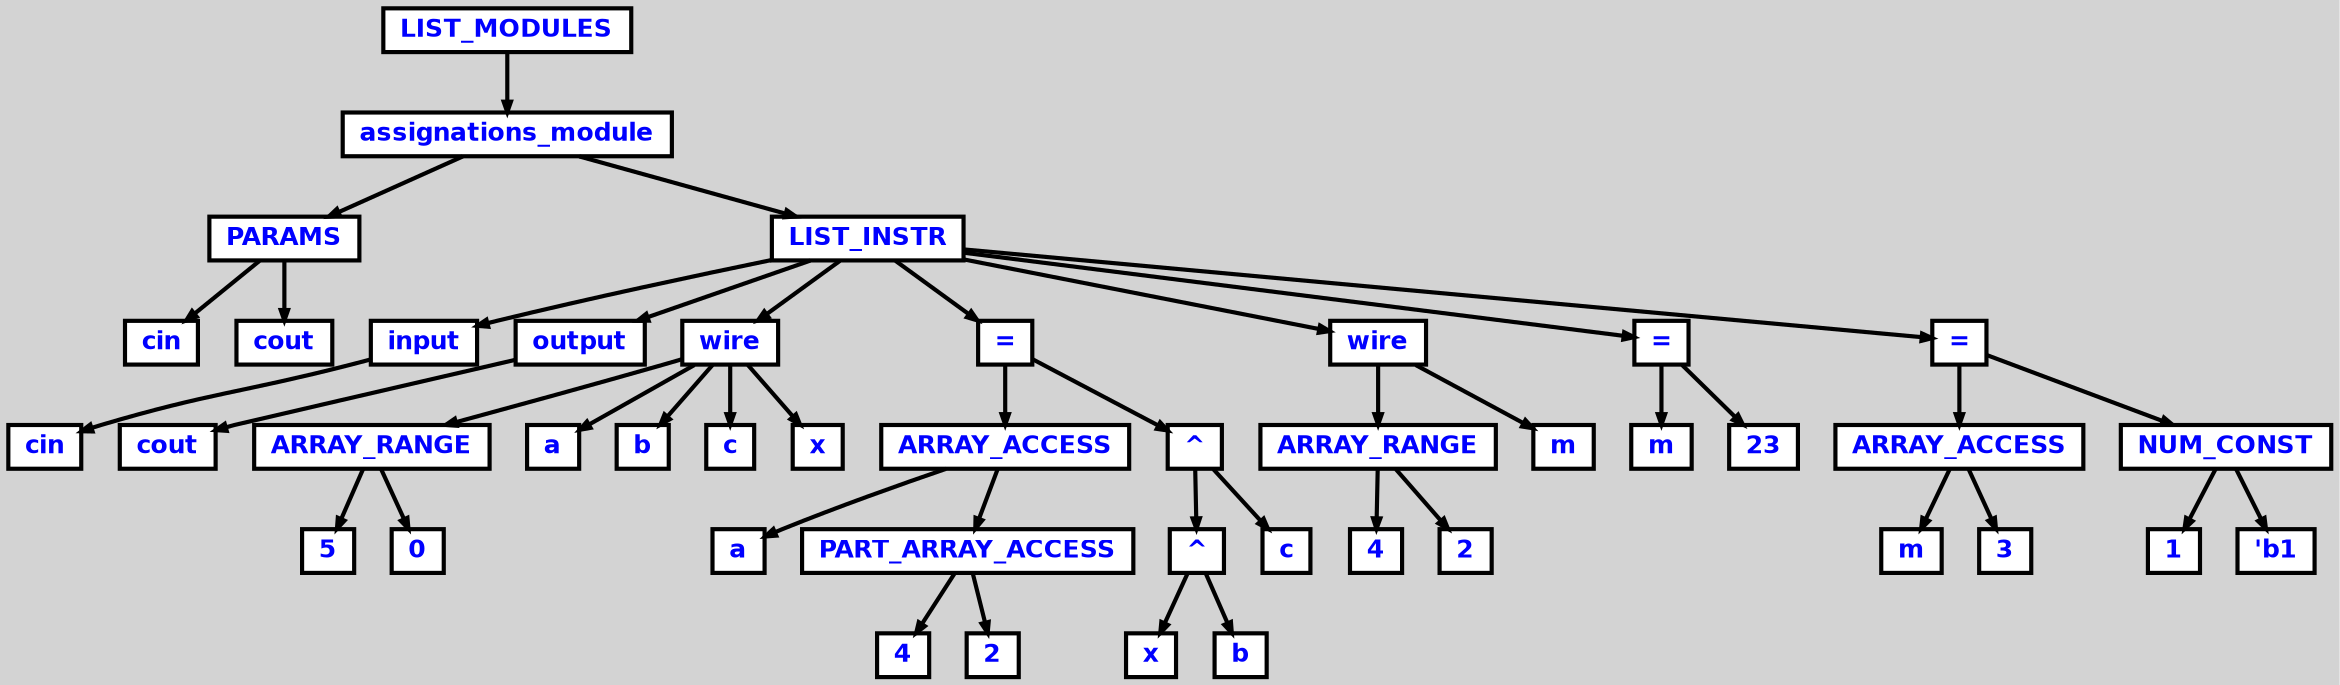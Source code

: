 digraph {

	ordering=out;
	ranksep=.4;
	bgcolor="lightgrey"; node [shape=box, fixedsize=false, fontsize=12, fontname="Helvetica-bold", fontcolor="blue"
		width=.25, height=.25, color="black", fillcolor="white", style="filled, solid, bold"];
	edge [arrowsize=.5, color="black", style="bold"]

  n0 [label="LIST_MODULES"];
  n1 [label="assignations_module"];
  n1 [label="assignations_module"];
  n2 [label="PARAMS"];
  n2 [label="PARAMS"];
  n3 [label="cin"];
  n4 [label="cout"];
  n5 [label="LIST_INSTR"];
  n5 [label="LIST_INSTR"];
  n6 [label="input"];
  n6 [label="input"];
  n7 [label="cin"];
  n8 [label="output"];
  n8 [label="output"];
  n9 [label="cout"];
  n10 [label="wire"];
  n10 [label="wire"];
  n11 [label="ARRAY_RANGE"];
  n11 [label="ARRAY_RANGE"];
  n12 [label="5"];
  n13 [label="0"];
  n14 [label="a"];
  n15 [label="b"];
  n16 [label="c"];
  n17 [label="x"];
  n18 [label="="];
  n18 [label="="];
  n19 [label="ARRAY_ACCESS"];
  n19 [label="ARRAY_ACCESS"];
  n20 [label="a"];
  n21 [label="PART_ARRAY_ACCESS"];
  n21 [label="PART_ARRAY_ACCESS"];
  n22 [label="4"];
  n23 [label="2"];
  n24 [label="^"];
  n24 [label="^"];
  n25 [label="^"];
  n25 [label="^"];
  n26 [label="x"];
  n27 [label="b"];
  n28 [label="c"];
  n29 [label="wire"];
  n29 [label="wire"];
  n30 [label="ARRAY_RANGE"];
  n30 [label="ARRAY_RANGE"];
  n31 [label="4"];
  n32 [label="2"];
  n33 [label="m"];
  n34 [label="="];
  n34 [label="="];
  n35 [label="m"];
  n36 [label="23"];
  n37 [label="="];
  n37 [label="="];
  n38 [label="ARRAY_ACCESS"];
  n38 [label="ARRAY_ACCESS"];
  n39 [label="m"];
  n40 [label="3"];
  n41 [label="NUM_CONST"];
  n41 [label="NUM_CONST"];
  n42 [label="1"];
  n43 [label="'b1"];

  n0 -> n1 // "LIST_MODULES" -> "assignations_module"
  n1 -> n2 // "assignations_module" -> "PARAMS"
  n2 -> n3 // "PARAMS" -> "cin"
  n2 -> n4 // "PARAMS" -> "cout"
  n1 -> n5 // "assignations_module" -> "LIST_INSTR"
  n5 -> n6 // "LIST_INSTR" -> "input"
  n6 -> n7 // "input" -> "cin"
  n5 -> n8 // "LIST_INSTR" -> "output"
  n8 -> n9 // "output" -> "cout"
  n5 -> n10 // "LIST_INSTR" -> "wire"
  n10 -> n11 // "wire" -> "ARRAY_RANGE"
  n11 -> n12 // "ARRAY_RANGE" -> "5"
  n11 -> n13 // "ARRAY_RANGE" -> "0"
  n10 -> n14 // "wire" -> "a"
  n10 -> n15 // "wire" -> "b"
  n10 -> n16 // "wire" -> "c"
  n10 -> n17 // "wire" -> "x"
  n5 -> n18 // "LIST_INSTR" -> "="
  n18 -> n19 // "=" -> "ARRAY_ACCESS"
  n19 -> n20 // "ARRAY_ACCESS" -> "a"
  n19 -> n21 // "ARRAY_ACCESS" -> "PART_ARRAY_ACCESS"
  n21 -> n22 // "PART_ARRAY_ACCESS" -> "4"
  n21 -> n23 // "PART_ARRAY_ACCESS" -> "2"
  n18 -> n24 // "=" -> "^"
  n24 -> n25 // "^" -> "^"
  n25 -> n26 // "^" -> "x"
  n25 -> n27 // "^" -> "b"
  n24 -> n28 // "^" -> "c"
  n5 -> n29 // "LIST_INSTR" -> "wire"
  n29 -> n30 // "wire" -> "ARRAY_RANGE"
  n30 -> n31 // "ARRAY_RANGE" -> "4"
  n30 -> n32 // "ARRAY_RANGE" -> "2"
  n29 -> n33 // "wire" -> "m"
  n5 -> n34 // "LIST_INSTR" -> "="
  n34 -> n35 // "=" -> "m"
  n34 -> n36 // "=" -> "23"
  n5 -> n37 // "LIST_INSTR" -> "="
  n37 -> n38 // "=" -> "ARRAY_ACCESS"
  n38 -> n39 // "ARRAY_ACCESS" -> "m"
  n38 -> n40 // "ARRAY_ACCESS" -> "3"
  n37 -> n41 // "=" -> "NUM_CONST"
  n41 -> n42 // "NUM_CONST" -> "1"
  n41 -> n43 // "NUM_CONST" -> "'b1"

}
